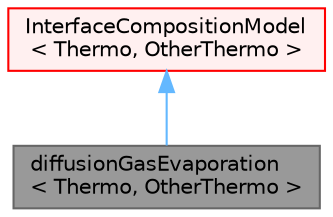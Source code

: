 digraph "diffusionGasEvaporation&lt; Thermo, OtherThermo &gt;"
{
 // LATEX_PDF_SIZE
  bgcolor="transparent";
  edge [fontname=Helvetica,fontsize=10,labelfontname=Helvetica,labelfontsize=10];
  node [fontname=Helvetica,fontsize=10,shape=box,height=0.2,width=0.4];
  Node1 [id="Node000001",label="diffusionGasEvaporation\l\< Thermo, OtherThermo \>",height=0.2,width=0.4,color="gray40", fillcolor="grey60", style="filled", fontcolor="black",tooltip="Gas diffusion based evaporation/condensation mass transfer model."];
  Node2 -> Node1 [id="edge1_Node000001_Node000002",dir="back",color="steelblue1",style="solid",tooltip=" "];
  Node2 [id="Node000002",label="InterfaceCompositionModel\l\< Thermo, OtherThermo \>",height=0.2,width=0.4,color="red", fillcolor="#FFF0F0", style="filled",URL="$classFoam_1_1InterfaceCompositionModel.html",tooltip="Base class for interface composition models, templated on the two thermodynamic models either side of..."];
}
